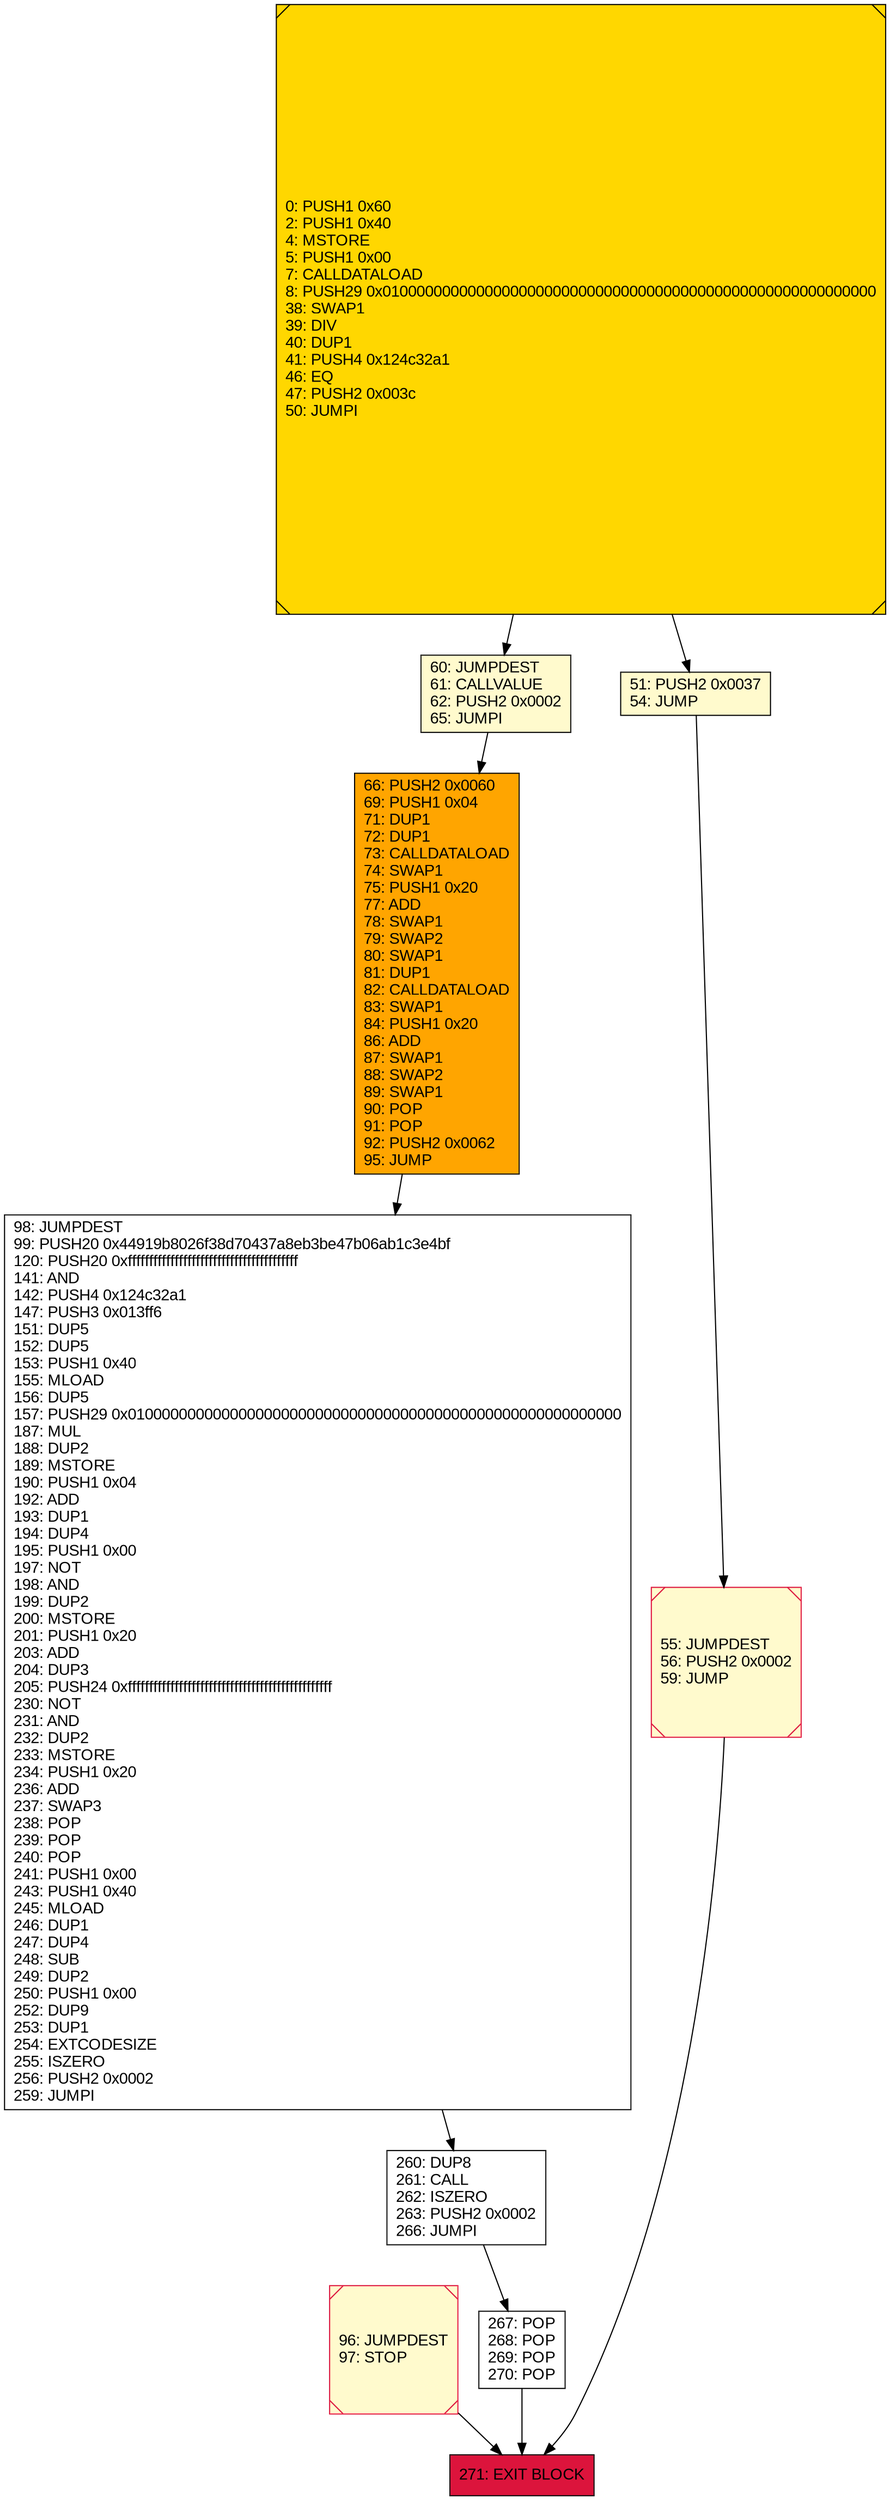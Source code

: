 digraph G {
bgcolor=transparent rankdir=UD;
node [shape=box style=filled color=black fillcolor=white fontname=arial fontcolor=black];
267 [label="267: POP\l268: POP\l269: POP\l270: POP\l" ];
60 [label="60: JUMPDEST\l61: CALLVALUE\l62: PUSH2 0x0002\l65: JUMPI\l" fillcolor=lemonchiffon ];
0 [label="0: PUSH1 0x60\l2: PUSH1 0x40\l4: MSTORE\l5: PUSH1 0x00\l7: CALLDATALOAD\l8: PUSH29 0x0100000000000000000000000000000000000000000000000000000000\l38: SWAP1\l39: DIV\l40: DUP1\l41: PUSH4 0x124c32a1\l46: EQ\l47: PUSH2 0x003c\l50: JUMPI\l" fillcolor=lemonchiffon shape=Msquare fillcolor=gold ];
96 [label="96: JUMPDEST\l97: STOP\l" fillcolor=lemonchiffon shape=Msquare color=crimson ];
271 [label="271: JUMPDEST\l272: POP\l273: POP\l274: JUMP\l" ];
51 [label="51: PUSH2 0x0037\l54: JUMP\l" fillcolor=lemonchiffon ];
55 [label="55: JUMPDEST\l56: PUSH2 0x0002\l59: JUMP\l" fillcolor=lemonchiffon shape=Msquare color=crimson ];
66 [label="66: PUSH2 0x0060\l69: PUSH1 0x04\l71: DUP1\l72: DUP1\l73: CALLDATALOAD\l74: SWAP1\l75: PUSH1 0x20\l77: ADD\l78: SWAP1\l79: SWAP2\l80: SWAP1\l81: DUP1\l82: CALLDATALOAD\l83: SWAP1\l84: PUSH1 0x20\l86: ADD\l87: SWAP1\l88: SWAP2\l89: SWAP1\l90: POP\l91: POP\l92: PUSH2 0x0062\l95: JUMP\l" fillcolor=orange ];
98 [label="98: JUMPDEST\l99: PUSH20 0x44919b8026f38d70437a8eb3be47b06ab1c3e4bf\l120: PUSH20 0xffffffffffffffffffffffffffffffffffffffff\l141: AND\l142: PUSH4 0x124c32a1\l147: PUSH3 0x013ff6\l151: DUP5\l152: DUP5\l153: PUSH1 0x40\l155: MLOAD\l156: DUP5\l157: PUSH29 0x0100000000000000000000000000000000000000000000000000000000\l187: MUL\l188: DUP2\l189: MSTORE\l190: PUSH1 0x04\l192: ADD\l193: DUP1\l194: DUP4\l195: PUSH1 0x00\l197: NOT\l198: AND\l199: DUP2\l200: MSTORE\l201: PUSH1 0x20\l203: ADD\l204: DUP3\l205: PUSH24 0xffffffffffffffffffffffffffffffffffffffffffffffff\l230: NOT\l231: AND\l232: DUP2\l233: MSTORE\l234: PUSH1 0x20\l236: ADD\l237: SWAP3\l238: POP\l239: POP\l240: POP\l241: PUSH1 0x00\l243: PUSH1 0x40\l245: MLOAD\l246: DUP1\l247: DUP4\l248: SUB\l249: DUP2\l250: PUSH1 0x00\l252: DUP9\l253: DUP1\l254: EXTCODESIZE\l255: ISZERO\l256: PUSH2 0x0002\l259: JUMPI\l" ];
271 [label="271: EXIT BLOCK\l" fillcolor=crimson ];
260 [label="260: DUP8\l261: CALL\l262: ISZERO\l263: PUSH2 0x0002\l266: JUMPI\l" ];
51 -> 55;
0 -> 60;
98 -> 260;
267 -> 271;
0 -> 51;
66 -> 98;
55 -> 271;
60 -> 66;
96 -> 271;
260 -> 267;
}
